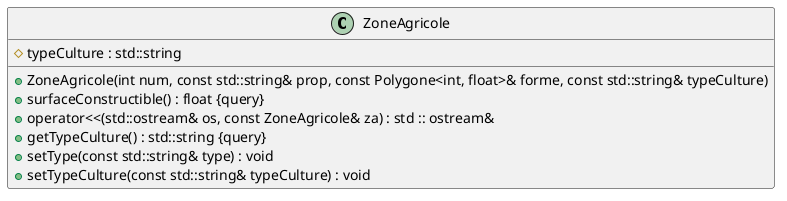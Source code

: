 @startuml





/' Objects '/

class ZoneAgricole {
	+ZoneAgricole(int num, const std::string& prop, const Polygone<int, float>& forme, const std::string& typeCulture)
	+surfaceConstructible() : float {query}
	+operator<<(std::ostream& os, const ZoneAgricole& za) : std :: ostream&
	+getTypeCulture() : std::string {query}
	#typeCulture : std::string
	+setType(const std::string& type) : void
	+setTypeCulture(const std::string& typeCulture) : void
}





/' Inheritance relationships '/




/' Aggregation relationships '/





/' Nested objects '/



@enduml

